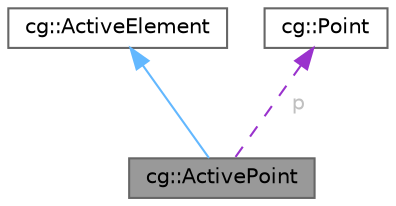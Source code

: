 digraph "cg::ActivePoint"
{
 // LATEX_PDF_SIZE
  bgcolor="transparent";
  edge [fontname=Helvetica,fontsize=10,labelfontname=Helvetica,labelfontsize=10];
  node [fontname=Helvetica,fontsize=10,shape=box,height=0.2,width=0.4];
  Node1 [id="Node000001",label="cg::ActivePoint",height=0.2,width=0.4,color="gray40", fillcolor="grey60", style="filled", fontcolor="black",tooltip=" "];
  Node2 -> Node1 [id="edge1_Node000001_Node000002",dir="back",color="steelblue1",style="solid",tooltip=" "];
  Node2 [id="Node000002",label="cg::ActiveElement",height=0.2,width=0.4,color="gray40", fillcolor="white", style="filled",URL="$classcg_1_1_active_element.html",tooltip=" "];
  Node3 -> Node1 [id="edge2_Node000001_Node000003",dir="back",color="darkorchid3",style="dashed",tooltip=" ",label=<<TABLE CELLBORDER="0" BORDER="0"><TR><TD VALIGN="top" ALIGN="LEFT" CELLPADDING="1" CELLSPACING="0">p</TD></TR>
</TABLE>> ,fontcolor="grey" ];
  Node3 [id="Node000003",label="cg::Point",height=0.2,width=0.4,color="gray40", fillcolor="white", style="filled",URL="$classcg_1_1_point.html",tooltip=" "];
}
